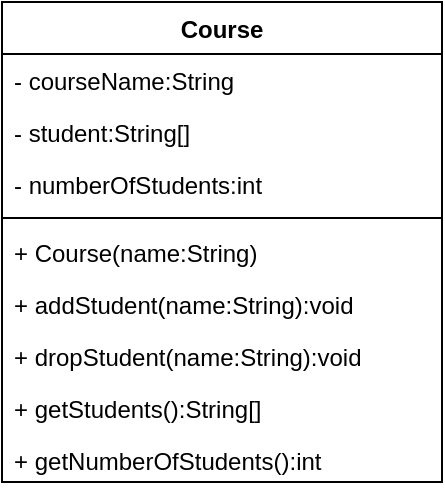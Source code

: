 <mxfile version="12.2.2" type="device" pages="1"><diagram id="ycNFTMVS8y575w2e9jNj" name="Page-1"><mxGraphModel dx="1078" dy="480" grid="1" gridSize="10" guides="1" tooltips="1" connect="1" arrows="1" fold="1" page="1" pageScale="1" pageWidth="827" pageHeight="1169" math="0" shadow="0"><root><mxCell id="0"/><mxCell id="1" parent="0"/><mxCell id="teQ_C5yeUBvUT9IotXVh-1" value="Course" style="swimlane;fontStyle=1;align=center;verticalAlign=top;childLayout=stackLayout;horizontal=1;startSize=26;horizontalStack=0;resizeParent=1;resizeParentMax=0;resizeLast=0;collapsible=1;marginBottom=0;" vertex="1" parent="1"><mxGeometry x="20" y="20" width="220" height="240" as="geometry"/></mxCell><mxCell id="teQ_C5yeUBvUT9IotXVh-2" value="- courseName:String" style="text;strokeColor=none;fillColor=none;align=left;verticalAlign=top;spacingLeft=4;spacingRight=4;overflow=hidden;rotatable=0;points=[[0,0.5],[1,0.5]];portConstraint=eastwest;" vertex="1" parent="teQ_C5yeUBvUT9IotXVh-1"><mxGeometry y="26" width="220" height="26" as="geometry"/></mxCell><mxCell id="teQ_C5yeUBvUT9IotXVh-7" value="- student:String[]" style="text;strokeColor=none;fillColor=none;align=left;verticalAlign=top;spacingLeft=4;spacingRight=4;overflow=hidden;rotatable=0;points=[[0,0.5],[1,0.5]];portConstraint=eastwest;" vertex="1" parent="teQ_C5yeUBvUT9IotXVh-1"><mxGeometry y="52" width="220" height="26" as="geometry"/></mxCell><mxCell id="teQ_C5yeUBvUT9IotXVh-6" value="- numberOfStudents:int" style="text;strokeColor=none;fillColor=none;align=left;verticalAlign=top;spacingLeft=4;spacingRight=4;overflow=hidden;rotatable=0;points=[[0,0.5],[1,0.5]];portConstraint=eastwest;" vertex="1" parent="teQ_C5yeUBvUT9IotXVh-1"><mxGeometry y="78" width="220" height="26" as="geometry"/></mxCell><mxCell id="teQ_C5yeUBvUT9IotXVh-3" value="" style="line;strokeWidth=1;fillColor=none;align=left;verticalAlign=middle;spacingTop=-1;spacingLeft=3;spacingRight=3;rotatable=0;labelPosition=right;points=[];portConstraint=eastwest;" vertex="1" parent="teQ_C5yeUBvUT9IotXVh-1"><mxGeometry y="104" width="220" height="8" as="geometry"/></mxCell><mxCell id="teQ_C5yeUBvUT9IotXVh-4" value="+ Course(name:String)" style="text;strokeColor=none;fillColor=none;align=left;verticalAlign=top;spacingLeft=4;spacingRight=4;overflow=hidden;rotatable=0;points=[[0,0.5],[1,0.5]];portConstraint=eastwest;" vertex="1" parent="teQ_C5yeUBvUT9IotXVh-1"><mxGeometry y="112" width="220" height="26" as="geometry"/></mxCell><mxCell id="teQ_C5yeUBvUT9IotXVh-9" value="+ addStudent(name:String):void&#10;" style="text;strokeColor=none;fillColor=none;align=left;verticalAlign=top;spacingLeft=4;spacingRight=4;overflow=hidden;rotatable=0;points=[[0,0.5],[1,0.5]];portConstraint=eastwest;" vertex="1" parent="teQ_C5yeUBvUT9IotXVh-1"><mxGeometry y="138" width="220" height="26" as="geometry"/></mxCell><mxCell id="teQ_C5yeUBvUT9IotXVh-10" value="+ dropStudent(name:String):void" style="text;strokeColor=none;fillColor=none;align=left;verticalAlign=top;spacingLeft=4;spacingRight=4;overflow=hidden;rotatable=0;points=[[0,0.5],[1,0.5]];portConstraint=eastwest;" vertex="1" parent="teQ_C5yeUBvUT9IotXVh-1"><mxGeometry y="164" width="220" height="26" as="geometry"/></mxCell><mxCell id="teQ_C5yeUBvUT9IotXVh-11" value="+ getStudents():String[]" style="text;strokeColor=none;fillColor=none;align=left;verticalAlign=top;spacingLeft=4;spacingRight=4;overflow=hidden;rotatable=0;points=[[0,0.5],[1,0.5]];portConstraint=eastwest;" vertex="1" parent="teQ_C5yeUBvUT9IotXVh-1"><mxGeometry y="190" width="220" height="26" as="geometry"/></mxCell><mxCell id="teQ_C5yeUBvUT9IotXVh-12" value="+ getNumberOfStudents():int" style="text;strokeColor=none;fillColor=none;align=left;verticalAlign=top;spacingLeft=4;spacingRight=4;overflow=hidden;rotatable=0;points=[[0,0.5],[1,0.5]];portConstraint=eastwest;" vertex="1" parent="teQ_C5yeUBvUT9IotXVh-1"><mxGeometry y="216" width="220" height="24" as="geometry"/></mxCell></root></mxGraphModel></diagram></mxfile>